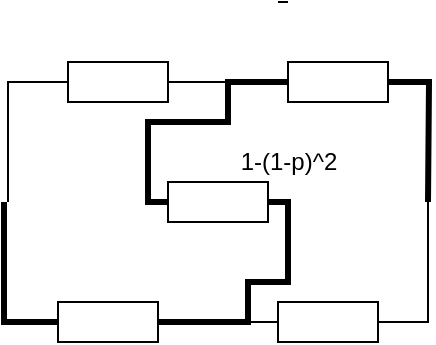 <mxfile version="13.9.9" type="device"><diagram id="bxcGX9bLokBq_L7YCW0P" name="Page-1"><mxGraphModel dx="538" dy="520" grid="1" gridSize="10" guides="1" tooltips="1" connect="1" arrows="1" fold="1" page="1" pageScale="1" pageWidth="827" pageHeight="1169" math="0" shadow="0"><root><mxCell id="0"/><mxCell id="1" parent="0"/><mxCell id="Is6juXEBftdBYPK_7Bty-45" style="edgeStyle=orthogonalEdgeStyle;rounded=0;orthogonalLoop=1;jettySize=auto;html=1;entryX=0;entryY=0.5;entryDx=0;entryDy=0;startArrow=none;startFill=0;endArrow=none;endFill=0;strokeWidth=1;" edge="1" parent="1" target="Is6juXEBftdBYPK_7Bty-36"><mxGeometry relative="1" as="geometry"><mxPoint x="130" y="300" as="sourcePoint"/><Array as="points"><mxPoint x="130" y="300"/><mxPoint x="130" y="240"/></Array></mxGeometry></mxCell><mxCell id="Is6juXEBftdBYPK_7Bty-46" style="edgeStyle=orthogonalEdgeStyle;rounded=0;orthogonalLoop=1;jettySize=auto;html=1;entryX=0;entryY=0.5;entryDx=0;entryDy=0;startArrow=none;startFill=0;endArrow=none;endFill=0;strokeWidth=3;" edge="1" parent="1" target="Is6juXEBftdBYPK_7Bty-40"><mxGeometry relative="1" as="geometry"><mxPoint x="128" y="300" as="sourcePoint"/><Array as="points"><mxPoint x="128" y="300"/><mxPoint x="128" y="360"/></Array></mxGeometry></mxCell><mxCell id="Is6juXEBftdBYPK_7Bty-48" style="edgeStyle=orthogonalEdgeStyle;rounded=0;orthogonalLoop=1;jettySize=auto;html=1;startArrow=none;startFill=0;endArrow=none;endFill=0;" edge="1" parent="1"><mxGeometry relative="1" as="geometry"><mxPoint x="265" y="200" as="sourcePoint"/><mxPoint x="270" y="200" as="targetPoint"/></mxGeometry></mxCell><mxCell id="Is6juXEBftdBYPK_7Bty-49" style="edgeStyle=orthogonalEdgeStyle;rounded=0;orthogonalLoop=1;jettySize=auto;html=1;entryX=0;entryY=0.5;entryDx=0;entryDy=0;startArrow=none;startFill=0;endArrow=none;endFill=0;" edge="1" parent="1" source="Is6juXEBftdBYPK_7Bty-36" target="Is6juXEBftdBYPK_7Bty-37"><mxGeometry relative="1" as="geometry"/></mxCell><mxCell id="Is6juXEBftdBYPK_7Bty-50" style="edgeStyle=orthogonalEdgeStyle;rounded=0;orthogonalLoop=1;jettySize=auto;html=1;entryX=0;entryY=0.5;entryDx=0;entryDy=0;startArrow=none;startFill=0;endArrow=none;endFill=0;strokeWidth=3;exitX=0;exitY=0.5;exitDx=0;exitDy=0;" edge="1" parent="1" source="Is6juXEBftdBYPK_7Bty-37" target="Is6juXEBftdBYPK_7Bty-38"><mxGeometry relative="1" as="geometry"><mxPoint x="210" y="240" as="sourcePoint"/><Array as="points"><mxPoint x="240" y="240"/><mxPoint x="240" y="260"/><mxPoint x="200" y="260"/><mxPoint x="200" y="300"/></Array></mxGeometry></mxCell><mxCell id="Is6juXEBftdBYPK_7Bty-36" value="" style="rounded=0;whiteSpace=wrap;html=1;" vertex="1" parent="1"><mxGeometry x="160" y="230" width="50" height="20" as="geometry"/></mxCell><mxCell id="Is6juXEBftdBYPK_7Bty-62" style="edgeStyle=orthogonalEdgeStyle;rounded=0;orthogonalLoop=1;jettySize=auto;html=1;startArrow=none;startFill=0;endArrow=none;endFill=0;strokeWidth=3;" edge="1" parent="1" source="Is6juXEBftdBYPK_7Bty-37"><mxGeometry relative="1" as="geometry"><mxPoint x="340" y="300" as="targetPoint"/></mxGeometry></mxCell><mxCell id="Is6juXEBftdBYPK_7Bty-68" value="" style="edgeStyle=orthogonalEdgeStyle;rounded=0;orthogonalLoop=1;jettySize=auto;html=1;startArrow=none;startFill=0;endArrow=none;endFill=0;strokeWidth=1;" edge="1" parent="1" source="Is6juXEBftdBYPK_7Bty-37" target="Is6juXEBftdBYPK_7Bty-36"><mxGeometry relative="1" as="geometry"/></mxCell><mxCell id="Is6juXEBftdBYPK_7Bty-37" value="" style="rounded=0;whiteSpace=wrap;html=1;" vertex="1" parent="1"><mxGeometry x="270" y="230" width="50" height="20" as="geometry"/></mxCell><mxCell id="Is6juXEBftdBYPK_7Bty-56" style="edgeStyle=orthogonalEdgeStyle;rounded=0;orthogonalLoop=1;jettySize=auto;html=1;startArrow=none;startFill=0;endArrow=none;endFill=0;strokeWidth=3;entryX=1;entryY=0.5;entryDx=0;entryDy=0;" edge="1" parent="1" source="Is6juXEBftdBYPK_7Bty-38" target="Is6juXEBftdBYPK_7Bty-40"><mxGeometry relative="1" as="geometry"><mxPoint x="250" y="360" as="targetPoint"/><Array as="points"><mxPoint x="270" y="300"/><mxPoint x="270" y="340"/><mxPoint x="250" y="340"/><mxPoint x="250" y="360"/></Array></mxGeometry></mxCell><mxCell id="Is6juXEBftdBYPK_7Bty-38" value="" style="rounded=0;whiteSpace=wrap;html=1;" vertex="1" parent="1"><mxGeometry x="210" y="290" width="50" height="20" as="geometry"/></mxCell><mxCell id="Is6juXEBftdBYPK_7Bty-53" style="edgeStyle=orthogonalEdgeStyle;rounded=0;orthogonalLoop=1;jettySize=auto;html=1;entryX=0;entryY=0.5;entryDx=0;entryDy=0;startArrow=none;startFill=0;endArrow=none;endFill=0;strokeWidth=1;" edge="1" parent="1" source="Is6juXEBftdBYPK_7Bty-40" target="Is6juXEBftdBYPK_7Bty-41"><mxGeometry relative="1" as="geometry"/></mxCell><mxCell id="Is6juXEBftdBYPK_7Bty-40" value="" style="rounded=0;whiteSpace=wrap;html=1;" vertex="1" parent="1"><mxGeometry x="155" y="350" width="50" height="20" as="geometry"/></mxCell><mxCell id="Is6juXEBftdBYPK_7Bty-60" style="edgeStyle=orthogonalEdgeStyle;rounded=0;orthogonalLoop=1;jettySize=auto;html=1;startArrow=none;startFill=0;endArrow=none;endFill=0;strokeWidth=1;" edge="1" parent="1" source="Is6juXEBftdBYPK_7Bty-41"><mxGeometry relative="1" as="geometry"><mxPoint x="340" y="300" as="targetPoint"/><Array as="points"><mxPoint x="340" y="360"/><mxPoint x="340" y="300"/></Array></mxGeometry></mxCell><mxCell id="Is6juXEBftdBYPK_7Bty-41" value="" style="rounded=0;whiteSpace=wrap;html=1;" vertex="1" parent="1"><mxGeometry x="265" y="350" width="50" height="20" as="geometry"/></mxCell><mxCell id="Is6juXEBftdBYPK_7Bty-63" value="1-(1-p)^2" style="text;html=1;align=center;verticalAlign=middle;resizable=0;points=[];autosize=1;" vertex="1" parent="1"><mxGeometry x="240" y="270" width="60" height="20" as="geometry"/></mxCell></root></mxGraphModel></diagram></mxfile>